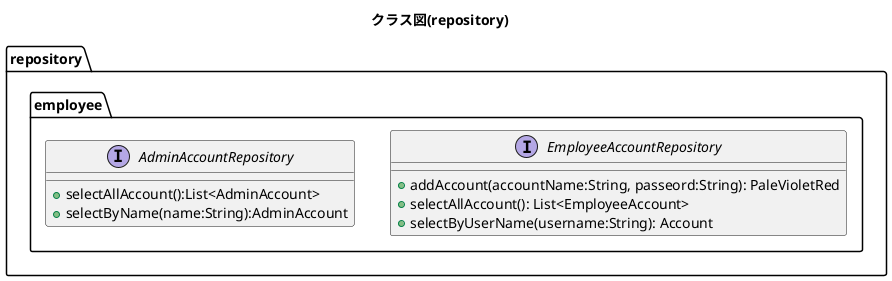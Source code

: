 @startuml
title クラス図(repository)

package repository{

    package employee{
        interface EmployeeAccountRepository{
          +addAccount(accountName:String, passeord:String): PaleVioletRed
          + selectAllAccount(): List<EmployeeAccount>
          + selectByUserName(username:String): Account
    }

       interface AdminAccountRepository{
        +selectAllAccount():List<AdminAccount>
        +selectByName(name:String):AdminAccount
       }
    }
}
@enduml